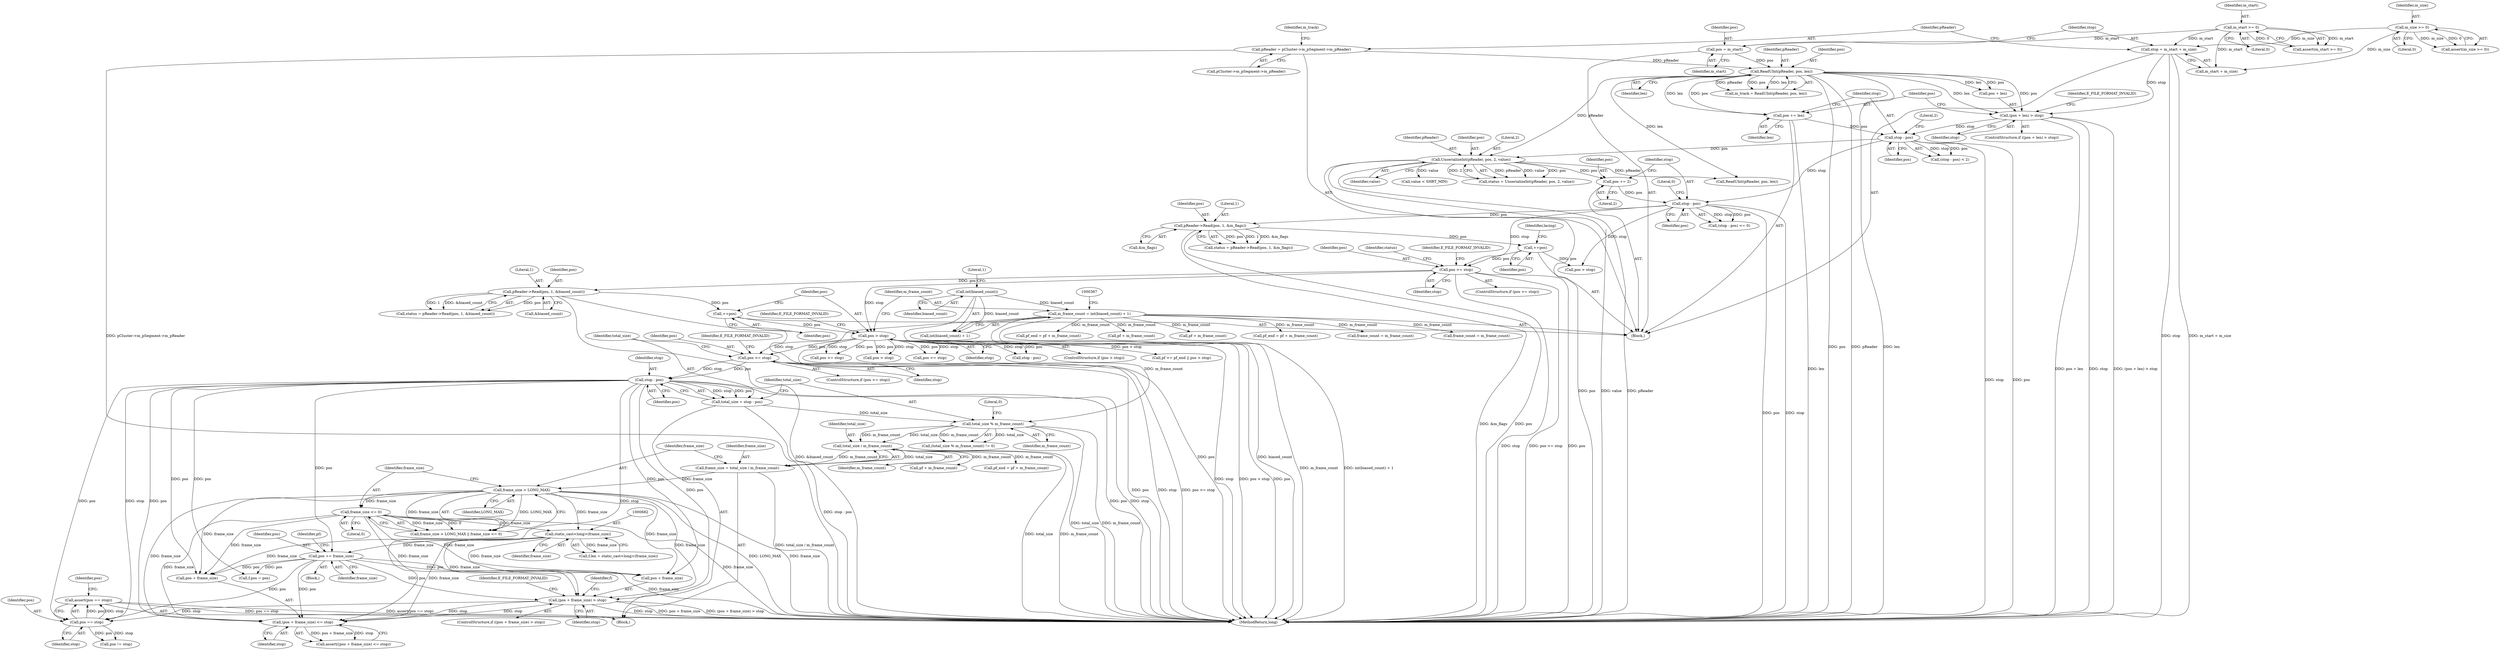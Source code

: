 digraph "0_Android_cc274e2abe8b2a6698a5c47d8aa4bb45f1f9538d_33@API" {
"1000687" [label="(Call,assert(pos == stop))"];
"1000688" [label="(Call,pos == stop)"];
"1000611" [label="(Call,stop - pos)"];
"1000603" [label="(Call,pos >= stop)"];
"1000355" [label="(Call,pos > stop)"];
"1000352" [label="(Call,++pos)"];
"1000343" [label="(Call,pReader->Read(pos, 1, &biased_count))"];
"1000335" [label="(Call,pos >= stop)"];
"1000270" [label="(Call,++pos)"];
"1000252" [label="(Call,pReader->Read(pos, 1, &m_flags))"];
"1000244" [label="(Call,stop - pos)"];
"1000203" [label="(Call,stop - pos)"];
"1000191" [label="(Call,(pos + len) > stop)"];
"1000180" [label="(Call,ReadUInt(pReader, pos, len))"];
"1000171" [label="(Call,pReader = pCluster->m_pSegment->m_pReader)"];
"1000161" [label="(Call,pos = m_start)"];
"1000141" [label="(Call,m_start >= 0)"];
"1000165" [label="(Call,stop = m_start + m_size)"];
"1000145" [label="(Call,m_size >= 0)"];
"1000198" [label="(Call,pos += len)"];
"1000239" [label="(Call,pos += 2)"];
"1000213" [label="(Call,UnserializeInt(pReader, pos, 2, value))"];
"1000684" [label="(Call,pos += frame_size)"];
"1000681" [label="(Call,static_cast<long>(frame_size))"];
"1000630" [label="(Call,frame_size > LONG_MAX)"];
"1000623" [label="(Call,frame_size = total_size / m_frame_count)"];
"1000625" [label="(Call,total_size / m_frame_count)"];
"1000616" [label="(Call,total_size % m_frame_count)"];
"1000609" [label="(Call,total_size = stop - pos)"];
"1000360" [label="(Call,m_frame_count = int(biased_count) + 1)"];
"1000363" [label="(Call,int(biased_count))"];
"1000633" [label="(Call,frame_size <= 0)"];
"1000659" [label="(Call,(pos + frame_size) > stop)"];
"1000653" [label="(Call,(pos + frame_size) <= stop)"];
"1000204" [label="(Identifier,stop)"];
"1000241" [label="(Literal,2)"];
"1000629" [label="(Call,frame_size > LONG_MAX || frame_size <= 0)"];
"1000660" [label="(Call,pos + frame_size)"];
"1000657" [label="(Identifier,stop)"];
"1000359" [label="(Identifier,E_FILE_FORMAT_INVALID)"];
"1000668" [label="(Identifier,f)"];
"1000651" [label="(Block,)"];
"1000252" [label="(Call,pReader->Read(pos, 1, &m_flags))"];
"1000203" [label="(Call,stop - pos)"];
"1000623" [label="(Call,frame_size = total_size / m_frame_count)"];
"1000685" [label="(Identifier,pos)"];
"1000693" [label="(Identifier,pos)"];
"1000166" [label="(Identifier,stop)"];
"1000642" [label="(Call,pf_end = pf + m_frame_count)"];
"1000663" [label="(Identifier,stop)"];
"1000357" [label="(Identifier,stop)"];
"1000335" [label="(Call,pos >= stop)"];
"1000630" [label="(Call,frame_size > LONG_MAX)"];
"1000604" [label="(Identifier,pos)"];
"1000250" [label="(Call,status = pReader->Read(pos, 1, &m_flags))"];
"1000704" [label="(Call,pos >= stop)"];
"1000183" [label="(Identifier,len)"];
"1000609" [label="(Call,total_size = stop - pos)"];
"1000689" [label="(Identifier,pos)"];
"1000615" [label="(Call,(total_size % m_frame_count) != 0)"];
"1000364" [label="(Identifier,biased_count)"];
"1000690" [label="(Identifier,stop)"];
"1000213" [label="(Call,UnserializeInt(pReader, pos, 2, value))"];
"1000624" [label="(Identifier,frame_size)"];
"1000362" [label="(Call,int(biased_count) + 1)"];
"1000180" [label="(Call,ReadUInt(pReader, pos, len))"];
"1000612" [label="(Identifier,stop)"];
"1000355" [label="(Call,pos > stop)"];
"1000172" [label="(Identifier,pReader)"];
"1000683" [label="(Identifier,frame_size)"];
"1000246" [label="(Identifier,pos)"];
"1000179" [label="(Identifier,m_track)"];
"1000486" [label="(Call,pos > stop)"];
"1000181" [label="(Identifier,pReader)"];
"1000270" [label="(Call,++pos)"];
"1000339" [label="(Identifier,E_FILE_FORMAT_INVALID)"];
"1000199" [label="(Identifier,pos)"];
"1000165" [label="(Call,stop = m_start + m_size)"];
"1000361" [label="(Identifier,m_frame_count)"];
"1000173" [label="(Call,pCluster->m_pSegment->m_pReader)"];
"1000681" [label="(Call,static_cast<long>(frame_size))"];
"1000336" [label="(Identifier,pos)"];
"1000649" [label="(Identifier,pf)"];
"1000123" [label="(Block,)"];
"1001066" [label="(MethodReturn,long)"];
"1000253" [label="(Identifier,pos)"];
"1000632" [label="(Identifier,LONG_MAX)"];
"1000625" [label="(Call,total_size / m_frame_count)"];
"1000191" [label="(Call,(pos + len) > stop)"];
"1000198" [label="(Call,pos += len)"];
"1000140" [label="(Call,assert(m_start >= 0))"];
"1000677" [label="(Call,f.len = static_cast<long>(frame_size))"];
"1000162" [label="(Identifier,pos)"];
"1000418" [label="(Call,pos >= stop)"];
"1000217" [label="(Identifier,value)"];
"1000659" [label="(Call,(pos + frame_size) > stop)"];
"1000392" [label="(Call,pf_end = pf + m_frame_count)"];
"1000341" [label="(Call,status = pReader->Read(pos, 1, &biased_count))"];
"1000144" [label="(Call,assert(m_size >= 0))"];
"1000345" [label="(Literal,1)"];
"1000672" [label="(Call,f.pos = pos)"];
"1000692" [label="(Call,pos != stop)"];
"1000352" [label="(Call,++pos)"];
"1000245" [label="(Identifier,stop)"];
"1000635" [label="(Literal,0)"];
"1000334" [label="(ControlStructure,if (pos >= stop))"];
"1000216" [label="(Literal,2)"];
"1000634" [label="(Identifier,frame_size)"];
"1000143" [label="(Literal,0)"];
"1000190" [label="(ControlStructure,if ((pos + len) > stop))"];
"1000161" [label="(Call,pos = m_start)"];
"1000761" [label="(Call,pf + m_frame_count)"];
"1000613" [label="(Identifier,pos)"];
"1000254" [label="(Literal,1)"];
"1000626" [label="(Identifier,total_size)"];
"1000141" [label="(Call,m_start >= 0)"];
"1000200" [label="(Identifier,len)"];
"1000627" [label="(Identifier,m_frame_count)"];
"1000343" [label="(Call,pReader->Read(pos, 1, &biased_count))"];
"1000342" [label="(Identifier,status)"];
"1000195" [label="(Identifier,stop)"];
"1000337" [label="(Identifier,stop)"];
"1000142" [label="(Identifier,m_start)"];
"1000644" [label="(Call,pf + m_frame_count)"];
"1000344" [label="(Identifier,pos)"];
"1000240" [label="(Identifier,pos)"];
"1000211" [label="(Call,status = UnserializeInt(pReader, pos, 2, value))"];
"1000197" [label="(Identifier,E_FILE_FORMAT_INVALID)"];
"1000687" [label="(Call,assert(pos == stop))"];
"1000244" [label="(Call,stop - pos)"];
"1000363" [label="(Call,int(biased_count))"];
"1000658" [label="(ControlStructure,if ((pos + frame_size) > stop))"];
"1000146" [label="(Identifier,m_size)"];
"1000619" [label="(Literal,0)"];
"1000654" [label="(Call,pos + frame_size)"];
"1000346" [label="(Call,&biased_count)"];
"1000607" [label="(Identifier,E_FILE_FORMAT_INVALID)"];
"1000271" [label="(Identifier,pos)"];
"1000163" [label="(Identifier,m_start)"];
"1000223" [label="(Call,value < SHRT_MIN)"];
"1000633" [label="(Call,frame_size <= 0)"];
"1000617" [label="(Identifier,total_size)"];
"1000365" [label="(Literal,1)"];
"1000665" [label="(Identifier,E_FILE_FORMAT_INVALID)"];
"1000147" [label="(Literal,0)"];
"1000394" [label="(Call,pf + m_frame_count)"];
"1000602" [label="(ControlStructure,if (pos >= stop))"];
"1000684" [label="(Call,pos += frame_size)"];
"1000512" [label="(Call,stop - pos)"];
"1000759" [label="(Call,pf_end = pf + m_frame_count)"];
"1000603" [label="(Call,pos >= stop)"];
"1000605" [label="(Identifier,stop)"];
"1000255" [label="(Call,&m_flags)"];
"1000610" [label="(Identifier,total_size)"];
"1000192" [label="(Call,pos + len)"];
"1000653" [label="(Call,(pos + frame_size) <= stop)"];
"1000239" [label="(Call,pos += 2)"];
"1000714" [label="(Call,frame_count = m_frame_count)"];
"1000247" [label="(Literal,0)"];
"1000354" [label="(ControlStructure,if (pos > stop))"];
"1000182" [label="(Identifier,pos)"];
"1000686" [label="(Identifier,frame_size)"];
"1000145" [label="(Call,m_size >= 0)"];
"1000171" [label="(Call,pReader = pCluster->m_pSegment->m_pReader)"];
"1000214" [label="(Identifier,pReader)"];
"1000618" [label="(Identifier,m_frame_count)"];
"1000178" [label="(Call,m_track = ReadUInt(pReader, pos, len))"];
"1000601" [label="(Block,)"];
"1000205" [label="(Identifier,pos)"];
"1000402" [label="(Call,frame_count = m_frame_count)"];
"1000611" [label="(Call,stop - pos)"];
"1000356" [label="(Identifier,pos)"];
"1000616" [label="(Call,total_size % m_frame_count)"];
"1000215" [label="(Identifier,pos)"];
"1000206" [label="(Literal,2)"];
"1000482" [label="(Call,pf >= pf_end || pos > stop)"];
"1000243" [label="(Call,(stop - pos) <= 0)"];
"1000631" [label="(Identifier,frame_size)"];
"1000720" [label="(Call,ReadUInt(pReader, pos, len))"];
"1000360" [label="(Call,m_frame_count = int(biased_count) + 1)"];
"1000278" [label="(Call,pos > stop)"];
"1000353" [label="(Identifier,pos)"];
"1000688" [label="(Call,pos == stop)"];
"1000202" [label="(Call,(stop - pos) < 2)"];
"1000167" [label="(Call,m_start + m_size)"];
"1000652" [label="(Call,assert((pos + frame_size) <= stop))"];
"1000274" [label="(Identifier,lacing)"];
"1000687" -> "1000601"  [label="AST: "];
"1000687" -> "1000688"  [label="CFG: "];
"1000688" -> "1000687"  [label="AST: "];
"1000693" -> "1000687"  [label="CFG: "];
"1000687" -> "1001066"  [label="DDG: assert(pos == stop)"];
"1000687" -> "1001066"  [label="DDG: pos == stop"];
"1000688" -> "1000687"  [label="DDG: pos"];
"1000688" -> "1000687"  [label="DDG: stop"];
"1000688" -> "1000690"  [label="CFG: "];
"1000689" -> "1000688"  [label="AST: "];
"1000690" -> "1000688"  [label="AST: "];
"1000611" -> "1000688"  [label="DDG: pos"];
"1000611" -> "1000688"  [label="DDG: stop"];
"1000684" -> "1000688"  [label="DDG: pos"];
"1000659" -> "1000688"  [label="DDG: stop"];
"1000688" -> "1000692"  [label="DDG: pos"];
"1000688" -> "1000692"  [label="DDG: stop"];
"1000611" -> "1000609"  [label="AST: "];
"1000611" -> "1000613"  [label="CFG: "];
"1000612" -> "1000611"  [label="AST: "];
"1000613" -> "1000611"  [label="AST: "];
"1000609" -> "1000611"  [label="CFG: "];
"1000611" -> "1001066"  [label="DDG: pos"];
"1000611" -> "1001066"  [label="DDG: stop"];
"1000611" -> "1000609"  [label="DDG: stop"];
"1000611" -> "1000609"  [label="DDG: pos"];
"1000603" -> "1000611"  [label="DDG: stop"];
"1000603" -> "1000611"  [label="DDG: pos"];
"1000611" -> "1000653"  [label="DDG: pos"];
"1000611" -> "1000653"  [label="DDG: stop"];
"1000611" -> "1000654"  [label="DDG: pos"];
"1000611" -> "1000659"  [label="DDG: pos"];
"1000611" -> "1000660"  [label="DDG: pos"];
"1000611" -> "1000672"  [label="DDG: pos"];
"1000611" -> "1000684"  [label="DDG: pos"];
"1000603" -> "1000602"  [label="AST: "];
"1000603" -> "1000605"  [label="CFG: "];
"1000604" -> "1000603"  [label="AST: "];
"1000605" -> "1000603"  [label="AST: "];
"1000607" -> "1000603"  [label="CFG: "];
"1000610" -> "1000603"  [label="CFG: "];
"1000603" -> "1001066"  [label="DDG: pos"];
"1000603" -> "1001066"  [label="DDG: stop"];
"1000603" -> "1001066"  [label="DDG: pos >= stop"];
"1000355" -> "1000603"  [label="DDG: pos"];
"1000355" -> "1000603"  [label="DDG: stop"];
"1000355" -> "1000354"  [label="AST: "];
"1000355" -> "1000357"  [label="CFG: "];
"1000356" -> "1000355"  [label="AST: "];
"1000357" -> "1000355"  [label="AST: "];
"1000359" -> "1000355"  [label="CFG: "];
"1000361" -> "1000355"  [label="CFG: "];
"1000355" -> "1001066"  [label="DDG: pos"];
"1000355" -> "1001066"  [label="DDG: stop"];
"1000355" -> "1001066"  [label="DDG: pos > stop"];
"1000352" -> "1000355"  [label="DDG: pos"];
"1000335" -> "1000355"  [label="DDG: stop"];
"1000355" -> "1000418"  [label="DDG: pos"];
"1000355" -> "1000418"  [label="DDG: stop"];
"1000355" -> "1000482"  [label="DDG: pos > stop"];
"1000355" -> "1000486"  [label="DDG: pos"];
"1000355" -> "1000486"  [label="DDG: stop"];
"1000355" -> "1000512"  [label="DDG: stop"];
"1000355" -> "1000512"  [label="DDG: pos"];
"1000355" -> "1000704"  [label="DDG: pos"];
"1000355" -> "1000704"  [label="DDG: stop"];
"1000352" -> "1000123"  [label="AST: "];
"1000352" -> "1000353"  [label="CFG: "];
"1000353" -> "1000352"  [label="AST: "];
"1000356" -> "1000352"  [label="CFG: "];
"1000343" -> "1000352"  [label="DDG: pos"];
"1000343" -> "1000341"  [label="AST: "];
"1000343" -> "1000346"  [label="CFG: "];
"1000344" -> "1000343"  [label="AST: "];
"1000345" -> "1000343"  [label="AST: "];
"1000346" -> "1000343"  [label="AST: "];
"1000341" -> "1000343"  [label="CFG: "];
"1000343" -> "1001066"  [label="DDG: pos"];
"1000343" -> "1001066"  [label="DDG: &biased_count"];
"1000343" -> "1000341"  [label="DDG: pos"];
"1000343" -> "1000341"  [label="DDG: 1"];
"1000343" -> "1000341"  [label="DDG: &biased_count"];
"1000335" -> "1000343"  [label="DDG: pos"];
"1000335" -> "1000334"  [label="AST: "];
"1000335" -> "1000337"  [label="CFG: "];
"1000336" -> "1000335"  [label="AST: "];
"1000337" -> "1000335"  [label="AST: "];
"1000339" -> "1000335"  [label="CFG: "];
"1000342" -> "1000335"  [label="CFG: "];
"1000335" -> "1001066"  [label="DDG: pos"];
"1000335" -> "1001066"  [label="DDG: stop"];
"1000335" -> "1001066"  [label="DDG: pos >= stop"];
"1000270" -> "1000335"  [label="DDG: pos"];
"1000244" -> "1000335"  [label="DDG: stop"];
"1000270" -> "1000123"  [label="AST: "];
"1000270" -> "1000271"  [label="CFG: "];
"1000271" -> "1000270"  [label="AST: "];
"1000274" -> "1000270"  [label="CFG: "];
"1000252" -> "1000270"  [label="DDG: pos"];
"1000270" -> "1000278"  [label="DDG: pos"];
"1000252" -> "1000250"  [label="AST: "];
"1000252" -> "1000255"  [label="CFG: "];
"1000253" -> "1000252"  [label="AST: "];
"1000254" -> "1000252"  [label="AST: "];
"1000255" -> "1000252"  [label="AST: "];
"1000250" -> "1000252"  [label="CFG: "];
"1000252" -> "1001066"  [label="DDG: pos"];
"1000252" -> "1001066"  [label="DDG: &m_flags"];
"1000252" -> "1000250"  [label="DDG: pos"];
"1000252" -> "1000250"  [label="DDG: 1"];
"1000252" -> "1000250"  [label="DDG: &m_flags"];
"1000244" -> "1000252"  [label="DDG: pos"];
"1000244" -> "1000243"  [label="AST: "];
"1000244" -> "1000246"  [label="CFG: "];
"1000245" -> "1000244"  [label="AST: "];
"1000246" -> "1000244"  [label="AST: "];
"1000247" -> "1000244"  [label="CFG: "];
"1000244" -> "1001066"  [label="DDG: stop"];
"1000244" -> "1001066"  [label="DDG: pos"];
"1000244" -> "1000243"  [label="DDG: stop"];
"1000244" -> "1000243"  [label="DDG: pos"];
"1000203" -> "1000244"  [label="DDG: stop"];
"1000239" -> "1000244"  [label="DDG: pos"];
"1000244" -> "1000278"  [label="DDG: stop"];
"1000203" -> "1000202"  [label="AST: "];
"1000203" -> "1000205"  [label="CFG: "];
"1000204" -> "1000203"  [label="AST: "];
"1000205" -> "1000203"  [label="AST: "];
"1000206" -> "1000203"  [label="CFG: "];
"1000203" -> "1001066"  [label="DDG: pos"];
"1000203" -> "1001066"  [label="DDG: stop"];
"1000203" -> "1000202"  [label="DDG: stop"];
"1000203" -> "1000202"  [label="DDG: pos"];
"1000191" -> "1000203"  [label="DDG: stop"];
"1000198" -> "1000203"  [label="DDG: pos"];
"1000203" -> "1000213"  [label="DDG: pos"];
"1000191" -> "1000190"  [label="AST: "];
"1000191" -> "1000195"  [label="CFG: "];
"1000192" -> "1000191"  [label="AST: "];
"1000195" -> "1000191"  [label="AST: "];
"1000197" -> "1000191"  [label="CFG: "];
"1000199" -> "1000191"  [label="CFG: "];
"1000191" -> "1001066"  [label="DDG: stop"];
"1000191" -> "1001066"  [label="DDG: (pos + len) > stop"];
"1000191" -> "1001066"  [label="DDG: pos + len"];
"1000180" -> "1000191"  [label="DDG: pos"];
"1000180" -> "1000191"  [label="DDG: len"];
"1000165" -> "1000191"  [label="DDG: stop"];
"1000180" -> "1000178"  [label="AST: "];
"1000180" -> "1000183"  [label="CFG: "];
"1000181" -> "1000180"  [label="AST: "];
"1000182" -> "1000180"  [label="AST: "];
"1000183" -> "1000180"  [label="AST: "];
"1000178" -> "1000180"  [label="CFG: "];
"1000180" -> "1001066"  [label="DDG: pos"];
"1000180" -> "1001066"  [label="DDG: pReader"];
"1000180" -> "1001066"  [label="DDG: len"];
"1000180" -> "1000178"  [label="DDG: pReader"];
"1000180" -> "1000178"  [label="DDG: pos"];
"1000180" -> "1000178"  [label="DDG: len"];
"1000171" -> "1000180"  [label="DDG: pReader"];
"1000161" -> "1000180"  [label="DDG: pos"];
"1000180" -> "1000192"  [label="DDG: pos"];
"1000180" -> "1000192"  [label="DDG: len"];
"1000180" -> "1000198"  [label="DDG: len"];
"1000180" -> "1000198"  [label="DDG: pos"];
"1000180" -> "1000213"  [label="DDG: pReader"];
"1000180" -> "1000720"  [label="DDG: len"];
"1000171" -> "1000123"  [label="AST: "];
"1000171" -> "1000173"  [label="CFG: "];
"1000172" -> "1000171"  [label="AST: "];
"1000173" -> "1000171"  [label="AST: "];
"1000179" -> "1000171"  [label="CFG: "];
"1000171" -> "1001066"  [label="DDG: pCluster->m_pSegment->m_pReader"];
"1000161" -> "1000123"  [label="AST: "];
"1000161" -> "1000163"  [label="CFG: "];
"1000162" -> "1000161"  [label="AST: "];
"1000163" -> "1000161"  [label="AST: "];
"1000166" -> "1000161"  [label="CFG: "];
"1000141" -> "1000161"  [label="DDG: m_start"];
"1000141" -> "1000140"  [label="AST: "];
"1000141" -> "1000143"  [label="CFG: "];
"1000142" -> "1000141"  [label="AST: "];
"1000143" -> "1000141"  [label="AST: "];
"1000140" -> "1000141"  [label="CFG: "];
"1000141" -> "1000140"  [label="DDG: m_start"];
"1000141" -> "1000140"  [label="DDG: 0"];
"1000141" -> "1000165"  [label="DDG: m_start"];
"1000141" -> "1000167"  [label="DDG: m_start"];
"1000165" -> "1000123"  [label="AST: "];
"1000165" -> "1000167"  [label="CFG: "];
"1000166" -> "1000165"  [label="AST: "];
"1000167" -> "1000165"  [label="AST: "];
"1000172" -> "1000165"  [label="CFG: "];
"1000165" -> "1001066"  [label="DDG: stop"];
"1000165" -> "1001066"  [label="DDG: m_start + m_size"];
"1000145" -> "1000165"  [label="DDG: m_size"];
"1000145" -> "1000144"  [label="AST: "];
"1000145" -> "1000147"  [label="CFG: "];
"1000146" -> "1000145"  [label="AST: "];
"1000147" -> "1000145"  [label="AST: "];
"1000144" -> "1000145"  [label="CFG: "];
"1000145" -> "1000144"  [label="DDG: m_size"];
"1000145" -> "1000144"  [label="DDG: 0"];
"1000145" -> "1000167"  [label="DDG: m_size"];
"1000198" -> "1000123"  [label="AST: "];
"1000198" -> "1000200"  [label="CFG: "];
"1000199" -> "1000198"  [label="AST: "];
"1000200" -> "1000198"  [label="AST: "];
"1000204" -> "1000198"  [label="CFG: "];
"1000198" -> "1001066"  [label="DDG: len"];
"1000239" -> "1000123"  [label="AST: "];
"1000239" -> "1000241"  [label="CFG: "];
"1000240" -> "1000239"  [label="AST: "];
"1000241" -> "1000239"  [label="AST: "];
"1000245" -> "1000239"  [label="CFG: "];
"1000213" -> "1000239"  [label="DDG: pos"];
"1000213" -> "1000211"  [label="AST: "];
"1000213" -> "1000217"  [label="CFG: "];
"1000214" -> "1000213"  [label="AST: "];
"1000215" -> "1000213"  [label="AST: "];
"1000216" -> "1000213"  [label="AST: "];
"1000217" -> "1000213"  [label="AST: "];
"1000211" -> "1000213"  [label="CFG: "];
"1000213" -> "1001066"  [label="DDG: value"];
"1000213" -> "1001066"  [label="DDG: pReader"];
"1000213" -> "1001066"  [label="DDG: pos"];
"1000213" -> "1000211"  [label="DDG: pReader"];
"1000213" -> "1000211"  [label="DDG: pos"];
"1000213" -> "1000211"  [label="DDG: 2"];
"1000213" -> "1000211"  [label="DDG: value"];
"1000213" -> "1000223"  [label="DDG: value"];
"1000213" -> "1000720"  [label="DDG: pReader"];
"1000684" -> "1000651"  [label="AST: "];
"1000684" -> "1000686"  [label="CFG: "];
"1000685" -> "1000684"  [label="AST: "];
"1000686" -> "1000684"  [label="AST: "];
"1000649" -> "1000684"  [label="CFG: "];
"1000684" -> "1001066"  [label="DDG: frame_size"];
"1000684" -> "1000653"  [label="DDG: pos"];
"1000684" -> "1000654"  [label="DDG: pos"];
"1000684" -> "1000659"  [label="DDG: pos"];
"1000684" -> "1000660"  [label="DDG: pos"];
"1000684" -> "1000672"  [label="DDG: pos"];
"1000681" -> "1000684"  [label="DDG: frame_size"];
"1000681" -> "1000677"  [label="AST: "];
"1000681" -> "1000683"  [label="CFG: "];
"1000682" -> "1000681"  [label="AST: "];
"1000683" -> "1000681"  [label="AST: "];
"1000677" -> "1000681"  [label="CFG: "];
"1000681" -> "1000653"  [label="DDG: frame_size"];
"1000681" -> "1000654"  [label="DDG: frame_size"];
"1000681" -> "1000659"  [label="DDG: frame_size"];
"1000681" -> "1000660"  [label="DDG: frame_size"];
"1000681" -> "1000677"  [label="DDG: frame_size"];
"1000630" -> "1000681"  [label="DDG: frame_size"];
"1000633" -> "1000681"  [label="DDG: frame_size"];
"1000630" -> "1000629"  [label="AST: "];
"1000630" -> "1000632"  [label="CFG: "];
"1000631" -> "1000630"  [label="AST: "];
"1000632" -> "1000630"  [label="AST: "];
"1000634" -> "1000630"  [label="CFG: "];
"1000629" -> "1000630"  [label="CFG: "];
"1000630" -> "1001066"  [label="DDG: LONG_MAX"];
"1000630" -> "1001066"  [label="DDG: frame_size"];
"1000630" -> "1000629"  [label="DDG: frame_size"];
"1000630" -> "1000629"  [label="DDG: LONG_MAX"];
"1000623" -> "1000630"  [label="DDG: frame_size"];
"1000630" -> "1000633"  [label="DDG: frame_size"];
"1000630" -> "1000653"  [label="DDG: frame_size"];
"1000630" -> "1000654"  [label="DDG: frame_size"];
"1000630" -> "1000659"  [label="DDG: frame_size"];
"1000630" -> "1000660"  [label="DDG: frame_size"];
"1000623" -> "1000601"  [label="AST: "];
"1000623" -> "1000625"  [label="CFG: "];
"1000624" -> "1000623"  [label="AST: "];
"1000625" -> "1000623"  [label="AST: "];
"1000631" -> "1000623"  [label="CFG: "];
"1000623" -> "1001066"  [label="DDG: total_size / m_frame_count"];
"1000625" -> "1000623"  [label="DDG: total_size"];
"1000625" -> "1000623"  [label="DDG: m_frame_count"];
"1000625" -> "1000627"  [label="CFG: "];
"1000626" -> "1000625"  [label="AST: "];
"1000627" -> "1000625"  [label="AST: "];
"1000625" -> "1001066"  [label="DDG: total_size"];
"1000625" -> "1001066"  [label="DDG: m_frame_count"];
"1000616" -> "1000625"  [label="DDG: total_size"];
"1000616" -> "1000625"  [label="DDG: m_frame_count"];
"1000625" -> "1000642"  [label="DDG: m_frame_count"];
"1000625" -> "1000644"  [label="DDG: m_frame_count"];
"1000616" -> "1000615"  [label="AST: "];
"1000616" -> "1000618"  [label="CFG: "];
"1000617" -> "1000616"  [label="AST: "];
"1000618" -> "1000616"  [label="AST: "];
"1000619" -> "1000616"  [label="CFG: "];
"1000616" -> "1001066"  [label="DDG: m_frame_count"];
"1000616" -> "1001066"  [label="DDG: total_size"];
"1000616" -> "1000615"  [label="DDG: total_size"];
"1000616" -> "1000615"  [label="DDG: m_frame_count"];
"1000609" -> "1000616"  [label="DDG: total_size"];
"1000360" -> "1000616"  [label="DDG: m_frame_count"];
"1000609" -> "1000601"  [label="AST: "];
"1000610" -> "1000609"  [label="AST: "];
"1000617" -> "1000609"  [label="CFG: "];
"1000609" -> "1001066"  [label="DDG: stop - pos"];
"1000360" -> "1000123"  [label="AST: "];
"1000360" -> "1000362"  [label="CFG: "];
"1000361" -> "1000360"  [label="AST: "];
"1000362" -> "1000360"  [label="AST: "];
"1000367" -> "1000360"  [label="CFG: "];
"1000360" -> "1001066"  [label="DDG: m_frame_count"];
"1000360" -> "1001066"  [label="DDG: int(biased_count) + 1"];
"1000363" -> "1000360"  [label="DDG: biased_count"];
"1000360" -> "1000392"  [label="DDG: m_frame_count"];
"1000360" -> "1000394"  [label="DDG: m_frame_count"];
"1000360" -> "1000402"  [label="DDG: m_frame_count"];
"1000360" -> "1000714"  [label="DDG: m_frame_count"];
"1000360" -> "1000759"  [label="DDG: m_frame_count"];
"1000360" -> "1000761"  [label="DDG: m_frame_count"];
"1000363" -> "1000362"  [label="AST: "];
"1000363" -> "1000364"  [label="CFG: "];
"1000364" -> "1000363"  [label="AST: "];
"1000365" -> "1000363"  [label="CFG: "];
"1000363" -> "1001066"  [label="DDG: biased_count"];
"1000363" -> "1000362"  [label="DDG: biased_count"];
"1000633" -> "1000629"  [label="AST: "];
"1000633" -> "1000635"  [label="CFG: "];
"1000634" -> "1000633"  [label="AST: "];
"1000635" -> "1000633"  [label="AST: "];
"1000629" -> "1000633"  [label="CFG: "];
"1000633" -> "1001066"  [label="DDG: frame_size"];
"1000633" -> "1000629"  [label="DDG: frame_size"];
"1000633" -> "1000629"  [label="DDG: 0"];
"1000633" -> "1000653"  [label="DDG: frame_size"];
"1000633" -> "1000654"  [label="DDG: frame_size"];
"1000633" -> "1000659"  [label="DDG: frame_size"];
"1000633" -> "1000660"  [label="DDG: frame_size"];
"1000659" -> "1000658"  [label="AST: "];
"1000659" -> "1000663"  [label="CFG: "];
"1000660" -> "1000659"  [label="AST: "];
"1000663" -> "1000659"  [label="AST: "];
"1000665" -> "1000659"  [label="CFG: "];
"1000668" -> "1000659"  [label="CFG: "];
"1000659" -> "1001066"  [label="DDG: stop"];
"1000659" -> "1001066"  [label="DDG: pos + frame_size"];
"1000659" -> "1001066"  [label="DDG: (pos + frame_size) > stop"];
"1000659" -> "1000653"  [label="DDG: stop"];
"1000653" -> "1000659"  [label="DDG: stop"];
"1000653" -> "1000652"  [label="AST: "];
"1000653" -> "1000657"  [label="CFG: "];
"1000654" -> "1000653"  [label="AST: "];
"1000657" -> "1000653"  [label="AST: "];
"1000652" -> "1000653"  [label="CFG: "];
"1000653" -> "1000652"  [label="DDG: pos + frame_size"];
"1000653" -> "1000652"  [label="DDG: stop"];
}
